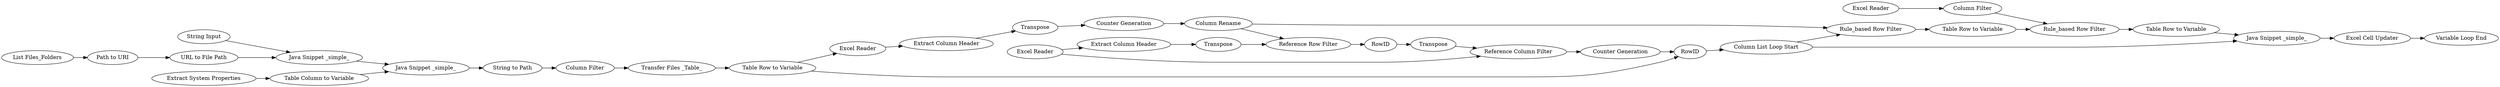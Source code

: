 digraph {
	"-8789975376161112600_28" [label="Column Filter"]
	"-8789975376161112600_36" [label="Excel Reader"]
	"-8789975376161112600_23" [label="Excel Reader"]
	"-8789975376161112600_11" [label="Java Snippet _simple_"]
	"-8789975376161112600_22" [label="Transfer Files _Table_"]
	"-8789975376161112600_47" [label="Rule_based Row Filter"]
	"-8789975376161112600_13" [label="Java Snippet _simple_"]
	"-8789975376161112600_24" [label="Counter Generation"]
	"-8789975376161112600_15" [label="Table Column to Variable"]
	"-8789975376161112600_35" [label="Variable Loop End"]
	"-8789975376161112600_14" [label="Extract System Properties"]
	"-8789975376161112600_38" [label=Transpose]
	"-8789975376161112600_27" [label="Excel Reader"]
	"-8789975376161112600_42" [label=Transpose]
	"-8789975376161112600_3" [label="List Files_Folders"]
	"-8789975376161112600_46" [label=RowID]
	"-8789975376161112600_45" [label=Transpose]
	"-8789975376161112600_5" [label="Path to URI"]
	"-8789975376161112600_19" [label="Column Filter"]
	"-8789975376161112600_30" [label="Rule_based Row Filter"]
	"-8789975376161112600_43" [label="Reference Row Filter"]
	"-8789975376161112600_31" [label="Table Row to Variable"]
	"-8789975376161112600_34" [label="Table Row to Variable"]
	"-8789975376161112600_40" [label="Column Rename"]
	"-8789975376161112600_6" [label="Excel Cell Updater"]
	"-8789975376161112600_39" [label="Counter Generation"]
	"-8789975376161112600_48" [label="Table Row to Variable"]
	"-8789975376161112600_41" [label="Extract Column Header"]
	"-8789975376161112600_37" [label="Extract Column Header"]
	"-8789975376161112600_26" [label="Column List Loop Start"]
	"-8789975376161112600_25" [label=RowID]
	"-8789975376161112600_16" [label="String to Path"]
	"-8789975376161112600_8" [label="URL to File Path"]
	"-8789975376161112600_33" [label="Java Snippet _simple_"]
	"-8789975376161112600_9" [label="String Input"]
	"-8789975376161112600_44" [label="Reference Column Filter"]
	"-8789975376161112600_28" -> "-8789975376161112600_30"
	"-8789975376161112600_34" -> "-8789975376161112600_25"
	"-8789975376161112600_30" -> "-8789975376161112600_31"
	"-8789975376161112600_45" -> "-8789975376161112600_44"
	"-8789975376161112600_23" -> "-8789975376161112600_41"
	"-8789975376161112600_36" -> "-8789975376161112600_37"
	"-8789975376161112600_37" -> "-8789975376161112600_38"
	"-8789975376161112600_40" -> "-8789975376161112600_47"
	"-8789975376161112600_25" -> "-8789975376161112600_26"
	"-8789975376161112600_34" -> "-8789975376161112600_36"
	"-8789975376161112600_48" -> "-8789975376161112600_30"
	"-8789975376161112600_26" -> "-8789975376161112600_33"
	"-8789975376161112600_14" -> "-8789975376161112600_15"
	"-8789975376161112600_39" -> "-8789975376161112600_40"
	"-8789975376161112600_9" -> "-8789975376161112600_11"
	"-8789975376161112600_15" -> "-8789975376161112600_13"
	"-8789975376161112600_3" -> "-8789975376161112600_5"
	"-8789975376161112600_16" -> "-8789975376161112600_19"
	"-8789975376161112600_22" -> "-8789975376161112600_34"
	"-8789975376161112600_6" -> "-8789975376161112600_35"
	"-8789975376161112600_5" -> "-8789975376161112600_8"
	"-8789975376161112600_33" -> "-8789975376161112600_6"
	"-8789975376161112600_46" -> "-8789975376161112600_45"
	"-8789975376161112600_31" -> "-8789975376161112600_33"
	"-8789975376161112600_43" -> "-8789975376161112600_46"
	"-8789975376161112600_38" -> "-8789975376161112600_39"
	"-8789975376161112600_23" -> "-8789975376161112600_44"
	"-8789975376161112600_41" -> "-8789975376161112600_42"
	"-8789975376161112600_24" -> "-8789975376161112600_25"
	"-8789975376161112600_42" -> "-8789975376161112600_43"
	"-8789975376161112600_44" -> "-8789975376161112600_24"
	"-8789975376161112600_40" -> "-8789975376161112600_43"
	"-8789975376161112600_19" -> "-8789975376161112600_22"
	"-8789975376161112600_26" -> "-8789975376161112600_47"
	"-8789975376161112600_27" -> "-8789975376161112600_28"
	"-8789975376161112600_47" -> "-8789975376161112600_48"
	"-8789975376161112600_8" -> "-8789975376161112600_11"
	"-8789975376161112600_11" -> "-8789975376161112600_13"
	"-8789975376161112600_13" -> "-8789975376161112600_16"
	rankdir=LR
}
